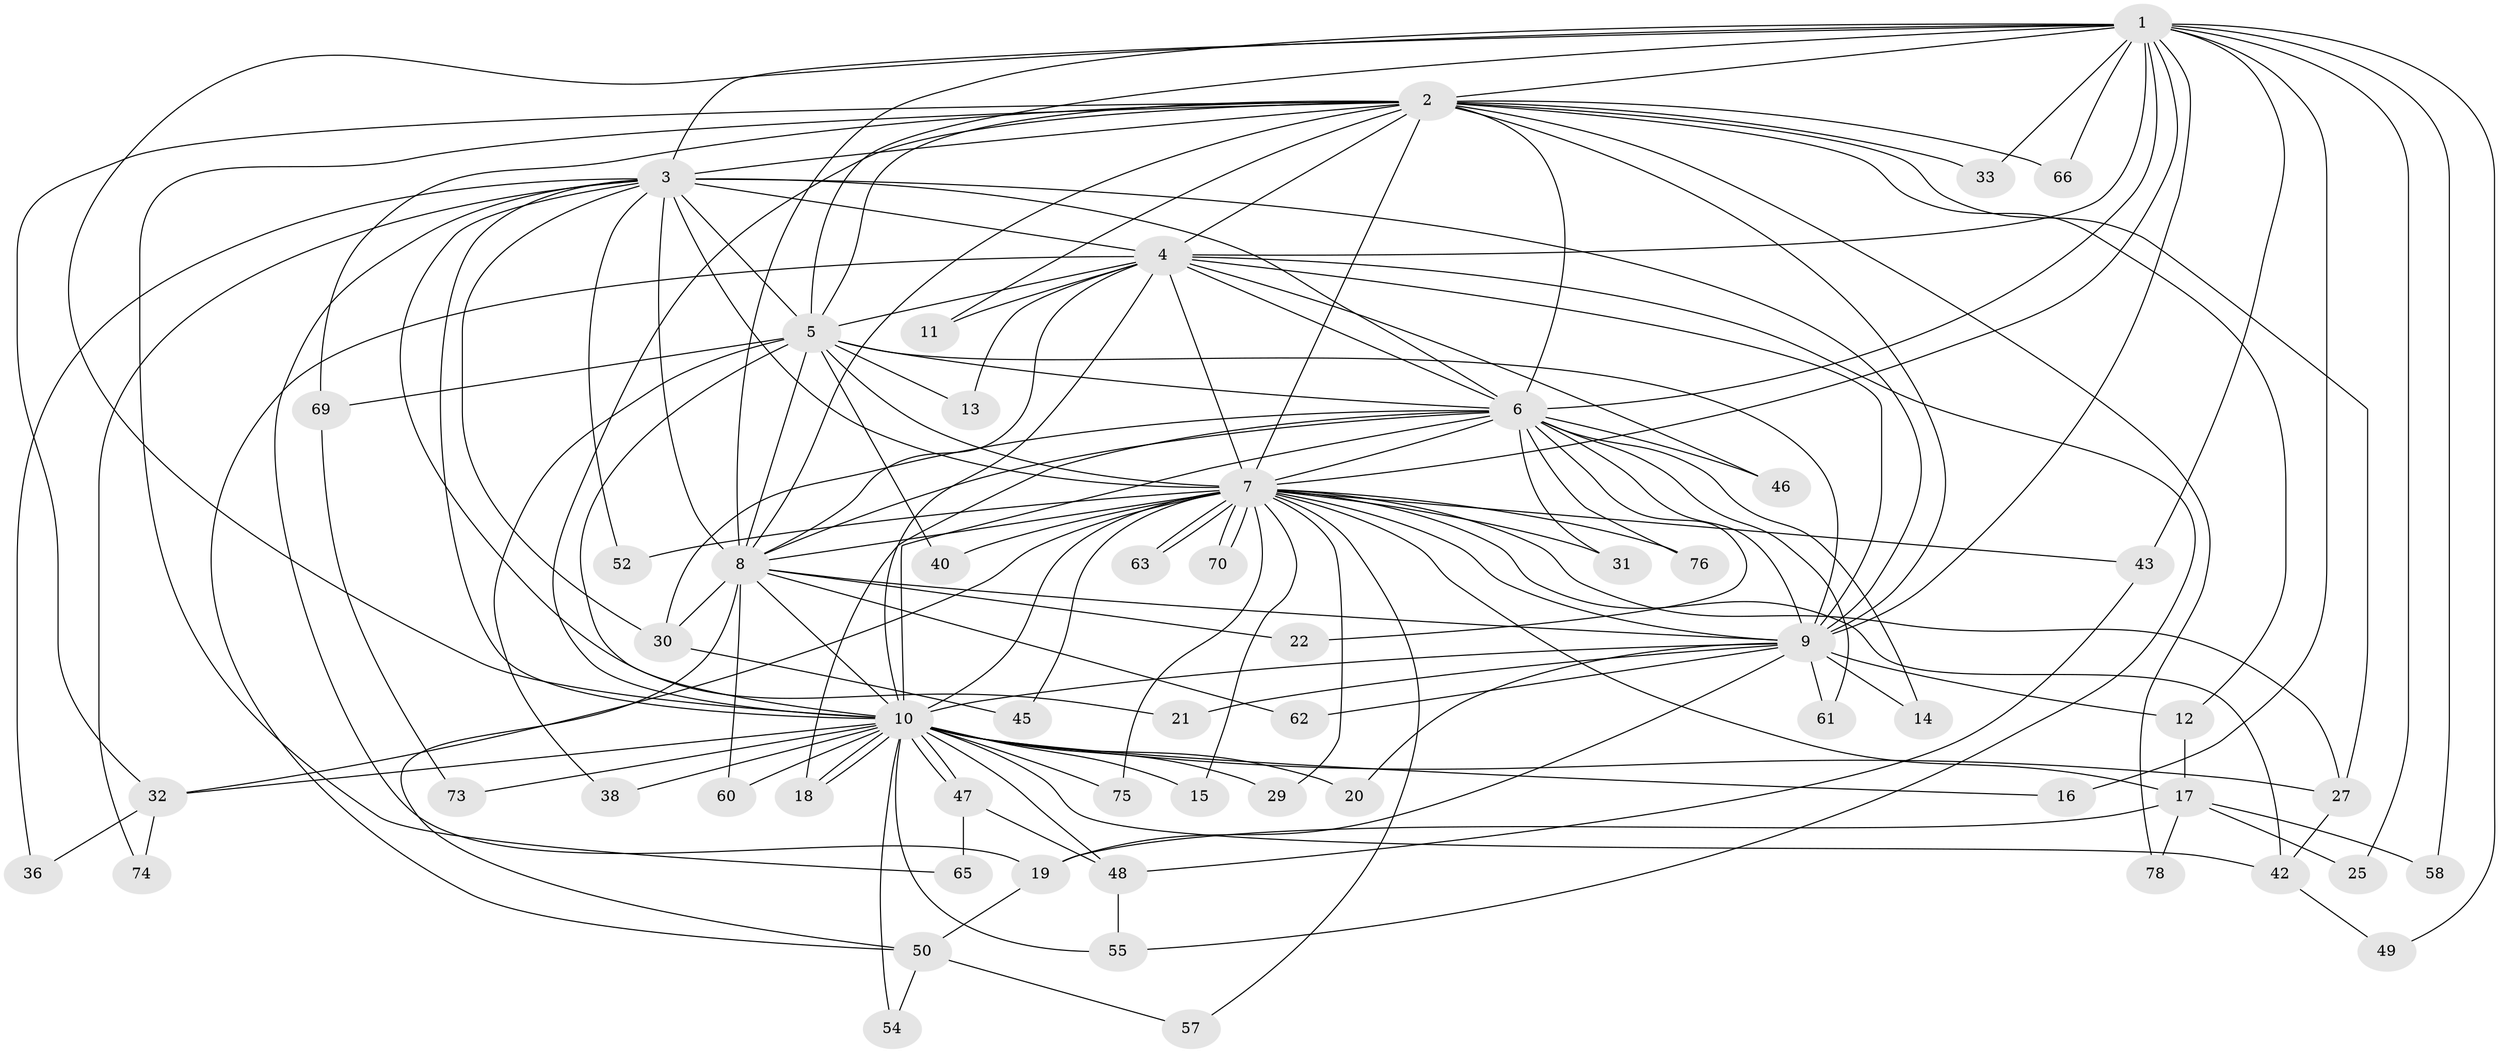 // Generated by graph-tools (version 1.1) at 2025/23/03/03/25 07:23:42]
// undirected, 58 vertices, 150 edges
graph export_dot {
graph [start="1"]
  node [color=gray90,style=filled];
  1 [super="+34"];
  2 [super="+28"];
  3 [super="+24"];
  4 [super="+59"];
  5 [super="+23"];
  6 [super="+64"];
  7 [super="+35"];
  8 [super="+39"];
  9 [super="+44"];
  10 [super="+51"];
  11;
  12 [super="+41"];
  13;
  14;
  15;
  16;
  17;
  18 [super="+26"];
  19 [super="+37"];
  20;
  21;
  22;
  25;
  27 [super="+68"];
  29;
  30 [super="+72"];
  31;
  32 [super="+67"];
  33;
  36;
  38;
  40;
  42 [super="+56"];
  43;
  45;
  46;
  47;
  48 [super="+71"];
  49;
  50 [super="+53"];
  52;
  54;
  55 [super="+77"];
  57;
  58;
  60;
  61;
  62;
  63;
  65;
  66;
  69;
  70;
  73;
  74;
  75;
  76;
  78;
  1 -- 2;
  1 -- 3;
  1 -- 4;
  1 -- 5;
  1 -- 6;
  1 -- 7;
  1 -- 8;
  1 -- 9;
  1 -- 10;
  1 -- 16;
  1 -- 25;
  1 -- 33;
  1 -- 43;
  1 -- 66;
  1 -- 58;
  1 -- 49;
  2 -- 3;
  2 -- 4 [weight=2];
  2 -- 5;
  2 -- 6;
  2 -- 7;
  2 -- 8;
  2 -- 9;
  2 -- 10;
  2 -- 11;
  2 -- 12 [weight=2];
  2 -- 27;
  2 -- 33;
  2 -- 65;
  2 -- 66;
  2 -- 69;
  2 -- 78;
  2 -- 32;
  3 -- 4;
  3 -- 5 [weight=2];
  3 -- 6;
  3 -- 7 [weight=2];
  3 -- 8;
  3 -- 9;
  3 -- 10;
  3 -- 19;
  3 -- 21;
  3 -- 30;
  3 -- 36;
  3 -- 52;
  3 -- 74;
  4 -- 5;
  4 -- 6;
  4 -- 7;
  4 -- 8;
  4 -- 9;
  4 -- 10 [weight=2];
  4 -- 11;
  4 -- 13;
  4 -- 46;
  4 -- 50;
  4 -- 55;
  5 -- 6 [weight=2];
  5 -- 7;
  5 -- 8;
  5 -- 9;
  5 -- 10;
  5 -- 13;
  5 -- 38;
  5 -- 40;
  5 -- 69;
  6 -- 7 [weight=2];
  6 -- 8;
  6 -- 9;
  6 -- 10;
  6 -- 14;
  6 -- 22;
  6 -- 31;
  6 -- 46;
  6 -- 61;
  6 -- 76;
  6 -- 18;
  6 -- 30;
  7 -- 8 [weight=2];
  7 -- 9;
  7 -- 10;
  7 -- 15;
  7 -- 17;
  7 -- 27;
  7 -- 29;
  7 -- 31;
  7 -- 32;
  7 -- 40;
  7 -- 43;
  7 -- 52;
  7 -- 57;
  7 -- 63;
  7 -- 63;
  7 -- 70;
  7 -- 70;
  7 -- 75;
  7 -- 76;
  7 -- 45;
  7 -- 42;
  8 -- 9;
  8 -- 10;
  8 -- 22;
  8 -- 30;
  8 -- 62;
  8 -- 50;
  8 -- 60;
  9 -- 10;
  9 -- 12;
  9 -- 14;
  9 -- 20;
  9 -- 21;
  9 -- 61;
  9 -- 62;
  9 -- 19;
  10 -- 15;
  10 -- 16;
  10 -- 18;
  10 -- 18;
  10 -- 20;
  10 -- 29;
  10 -- 32;
  10 -- 38;
  10 -- 42;
  10 -- 47;
  10 -- 47;
  10 -- 48;
  10 -- 54;
  10 -- 55;
  10 -- 60;
  10 -- 73;
  10 -- 75;
  10 -- 27 [weight=2];
  12 -- 17;
  17 -- 19;
  17 -- 25;
  17 -- 58;
  17 -- 78;
  19 -- 50;
  27 -- 42;
  30 -- 45;
  32 -- 36;
  32 -- 74;
  42 -- 49;
  43 -- 48;
  47 -- 48;
  47 -- 65;
  48 -- 55;
  50 -- 57;
  50 -- 54;
  69 -- 73;
}
